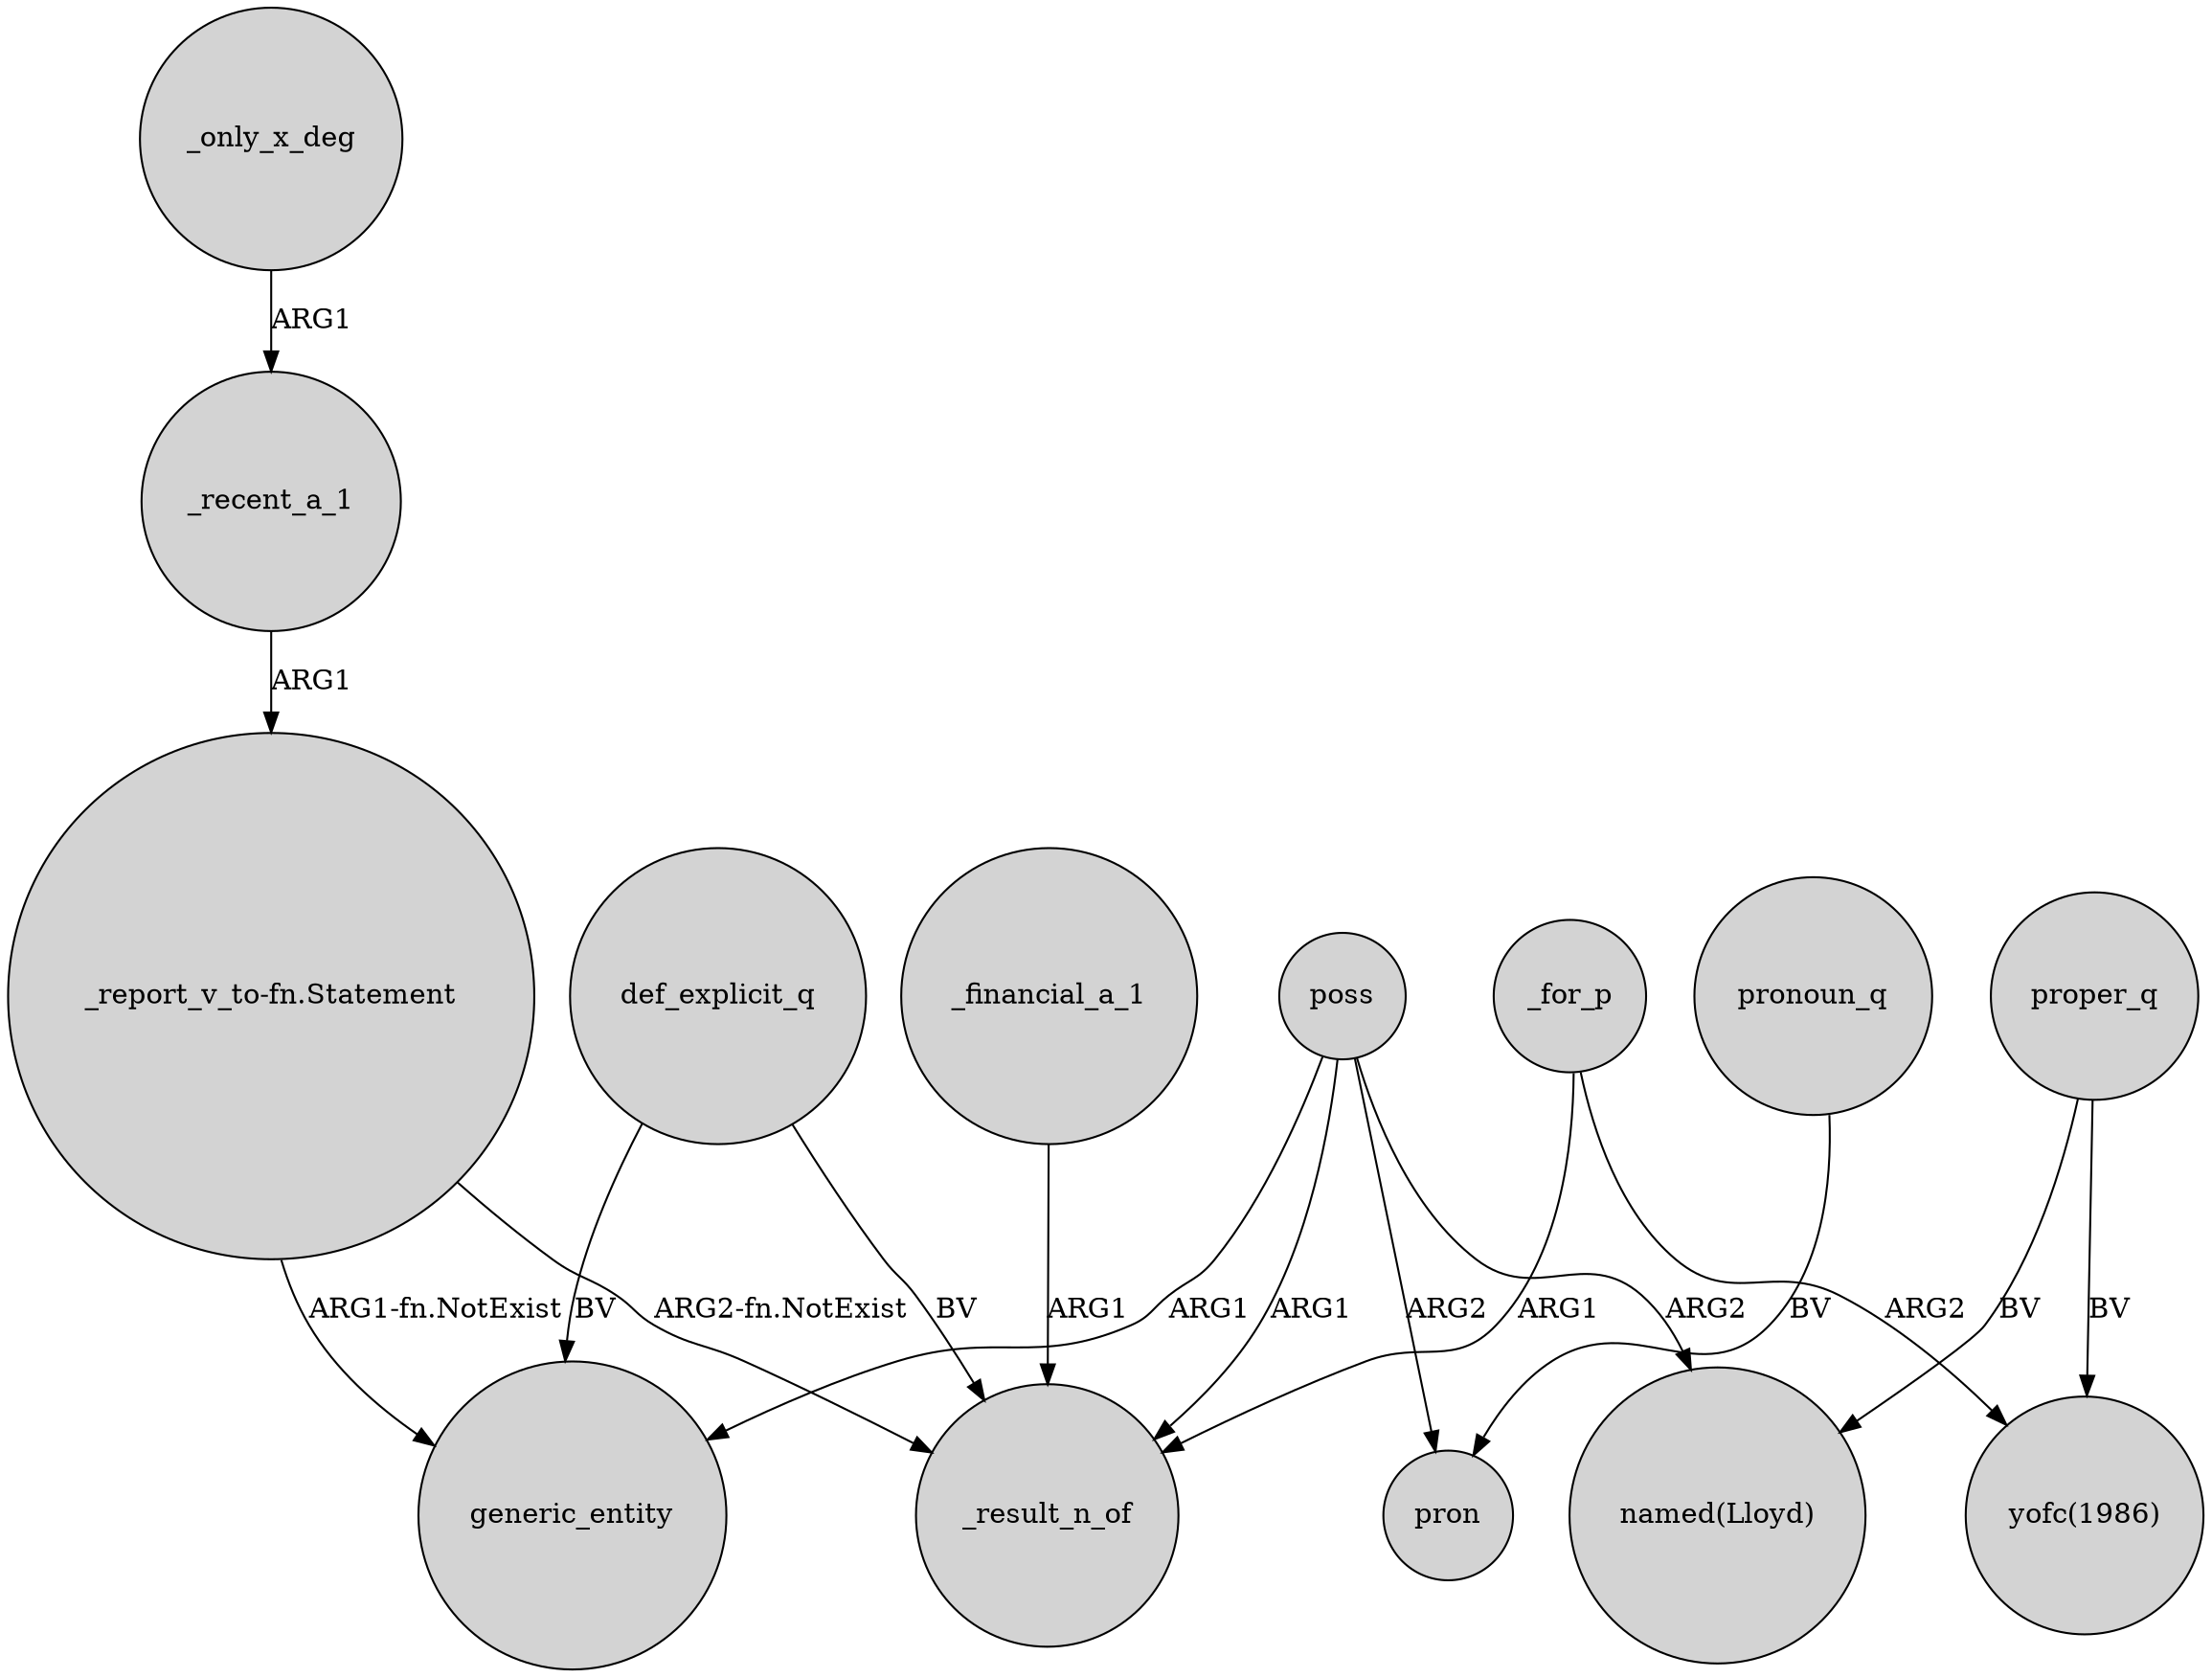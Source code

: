 digraph {
	node [shape=circle style=filled]
	def_explicit_q -> generic_entity [label=BV]
	poss -> "named(Lloyd)" [label=ARG2]
	def_explicit_q -> _result_n_of [label=BV]
	"_report_v_to-fn.Statement" -> generic_entity [label="ARG1-fn.NotExist"]
	poss -> generic_entity [label=ARG1]
	_only_x_deg -> _recent_a_1 [label=ARG1]
	poss -> pron [label=ARG2]
	_recent_a_1 -> "_report_v_to-fn.Statement" [label=ARG1]
	_financial_a_1 -> _result_n_of [label=ARG1]
	_for_p -> "yofc(1986)" [label=ARG2]
	"_report_v_to-fn.Statement" -> _result_n_of [label="ARG2-fn.NotExist"]
	proper_q -> "yofc(1986)" [label=BV]
	poss -> _result_n_of [label=ARG1]
	proper_q -> "named(Lloyd)" [label=BV]
	_for_p -> _result_n_of [label=ARG1]
	pronoun_q -> pron [label=BV]
}

